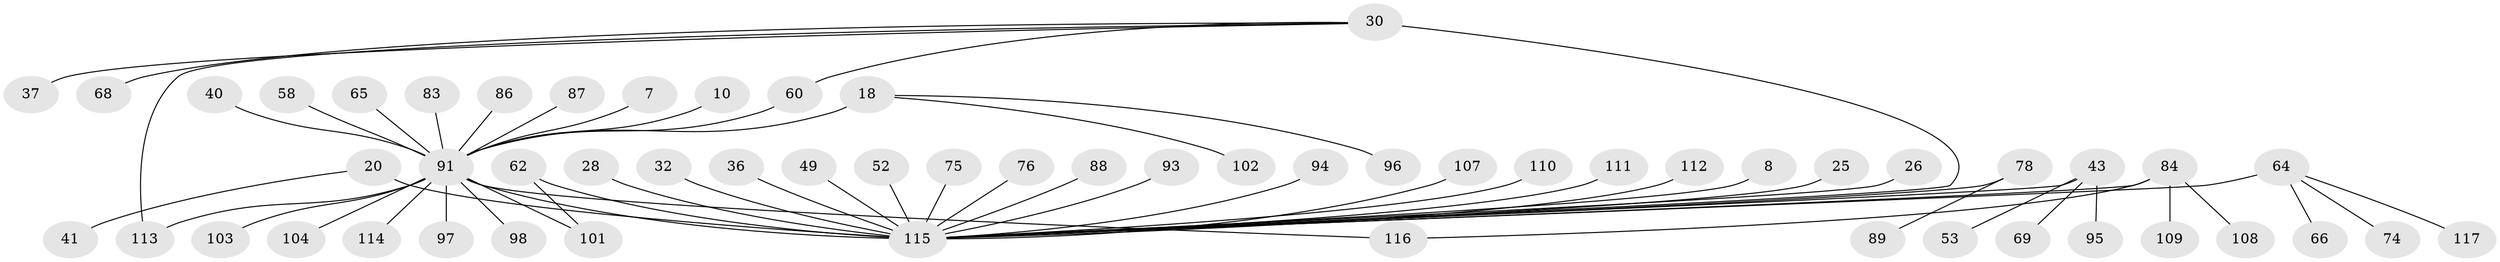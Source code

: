// original degree distribution, {20: 0.017094017094017096, 2: 0.21367521367521367, 6: 0.042735042735042736, 7: 0.03418803418803419, 19: 0.008547008547008548, 1: 0.5128205128205128, 5: 0.017094017094017096, 9: 0.008547008547008548, 3: 0.06837606837606838, 4: 0.05982905982905983, 10: 0.017094017094017096}
// Generated by graph-tools (version 1.1) at 2025/47/03/09/25 04:47:19]
// undirected, 58 vertices, 61 edges
graph export_dot {
graph [start="1"]
  node [color=gray90,style=filled];
  7;
  8;
  10;
  18;
  20;
  25;
  26;
  28;
  30 [super="+24+12+19"];
  32 [super="+23"];
  36;
  37;
  40;
  41;
  43 [super="+15"];
  49;
  52 [super="+2"];
  53;
  58;
  60;
  62;
  64 [super="+63+29+44+47+54+56"];
  65;
  66;
  68;
  69 [super="+48"];
  74;
  75 [super="+35"];
  76;
  78;
  83 [super="+67"];
  84 [super="+5+46"];
  86;
  87;
  88;
  89;
  91 [super="+39+72+90+81"];
  93 [super="+38+59+92"];
  94 [super="+80"];
  95;
  96;
  97;
  98;
  101 [super="+79"];
  102;
  103 [super="+77"];
  104;
  107 [super="+42"];
  108;
  109;
  110;
  111;
  112;
  113 [super="+33+61+106"];
  114 [super="+105"];
  115 [super="+99+21"];
  116 [super="+57"];
  117 [super="+100"];
  7 -- 91;
  8 -- 115;
  10 -- 91;
  18 -- 96;
  18 -- 102;
  18 -- 91 [weight=4];
  20 -- 41;
  20 -- 115 [weight=2];
  25 -- 115;
  26 -- 115;
  28 -- 115;
  30 -- 113;
  30 -- 68;
  30 -- 37;
  30 -- 60;
  30 -- 115 [weight=4];
  32 -- 115;
  36 -- 115;
  40 -- 91;
  43 -- 53;
  43 -- 95;
  43 -- 69;
  43 -- 115 [weight=3];
  49 -- 115;
  52 -- 115;
  58 -- 91;
  60 -- 91;
  62 -- 101;
  62 -- 115;
  64 -- 66;
  64 -- 74;
  64 -- 117;
  64 -- 115 [weight=3];
  65 -- 91;
  75 -- 115;
  76 -- 115;
  78 -- 89;
  78 -- 115 [weight=2];
  83 -- 91 [weight=2];
  84 -- 108;
  84 -- 109;
  84 -- 116;
  84 -- 115 [weight=3];
  86 -- 91 [weight=2];
  87 -- 91;
  88 -- 115;
  91 -- 101 [weight=4];
  91 -- 97;
  91 -- 98;
  91 -- 104;
  91 -- 113;
  91 -- 116;
  91 -- 103;
  91 -- 115 [weight=19];
  91 -- 114;
  93 -- 115;
  94 -- 115;
  107 -- 115;
  110 -- 115;
  111 -- 115;
  112 -- 115;
}
